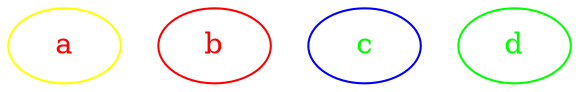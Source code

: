 digraph {
    a[color=yellow fontcolor=red]
    b[color=red fontcolor=red]

    subgraph {
        c[color=blue fontcolor=green]
        d[color=green fontcolor=green]
    }
}

